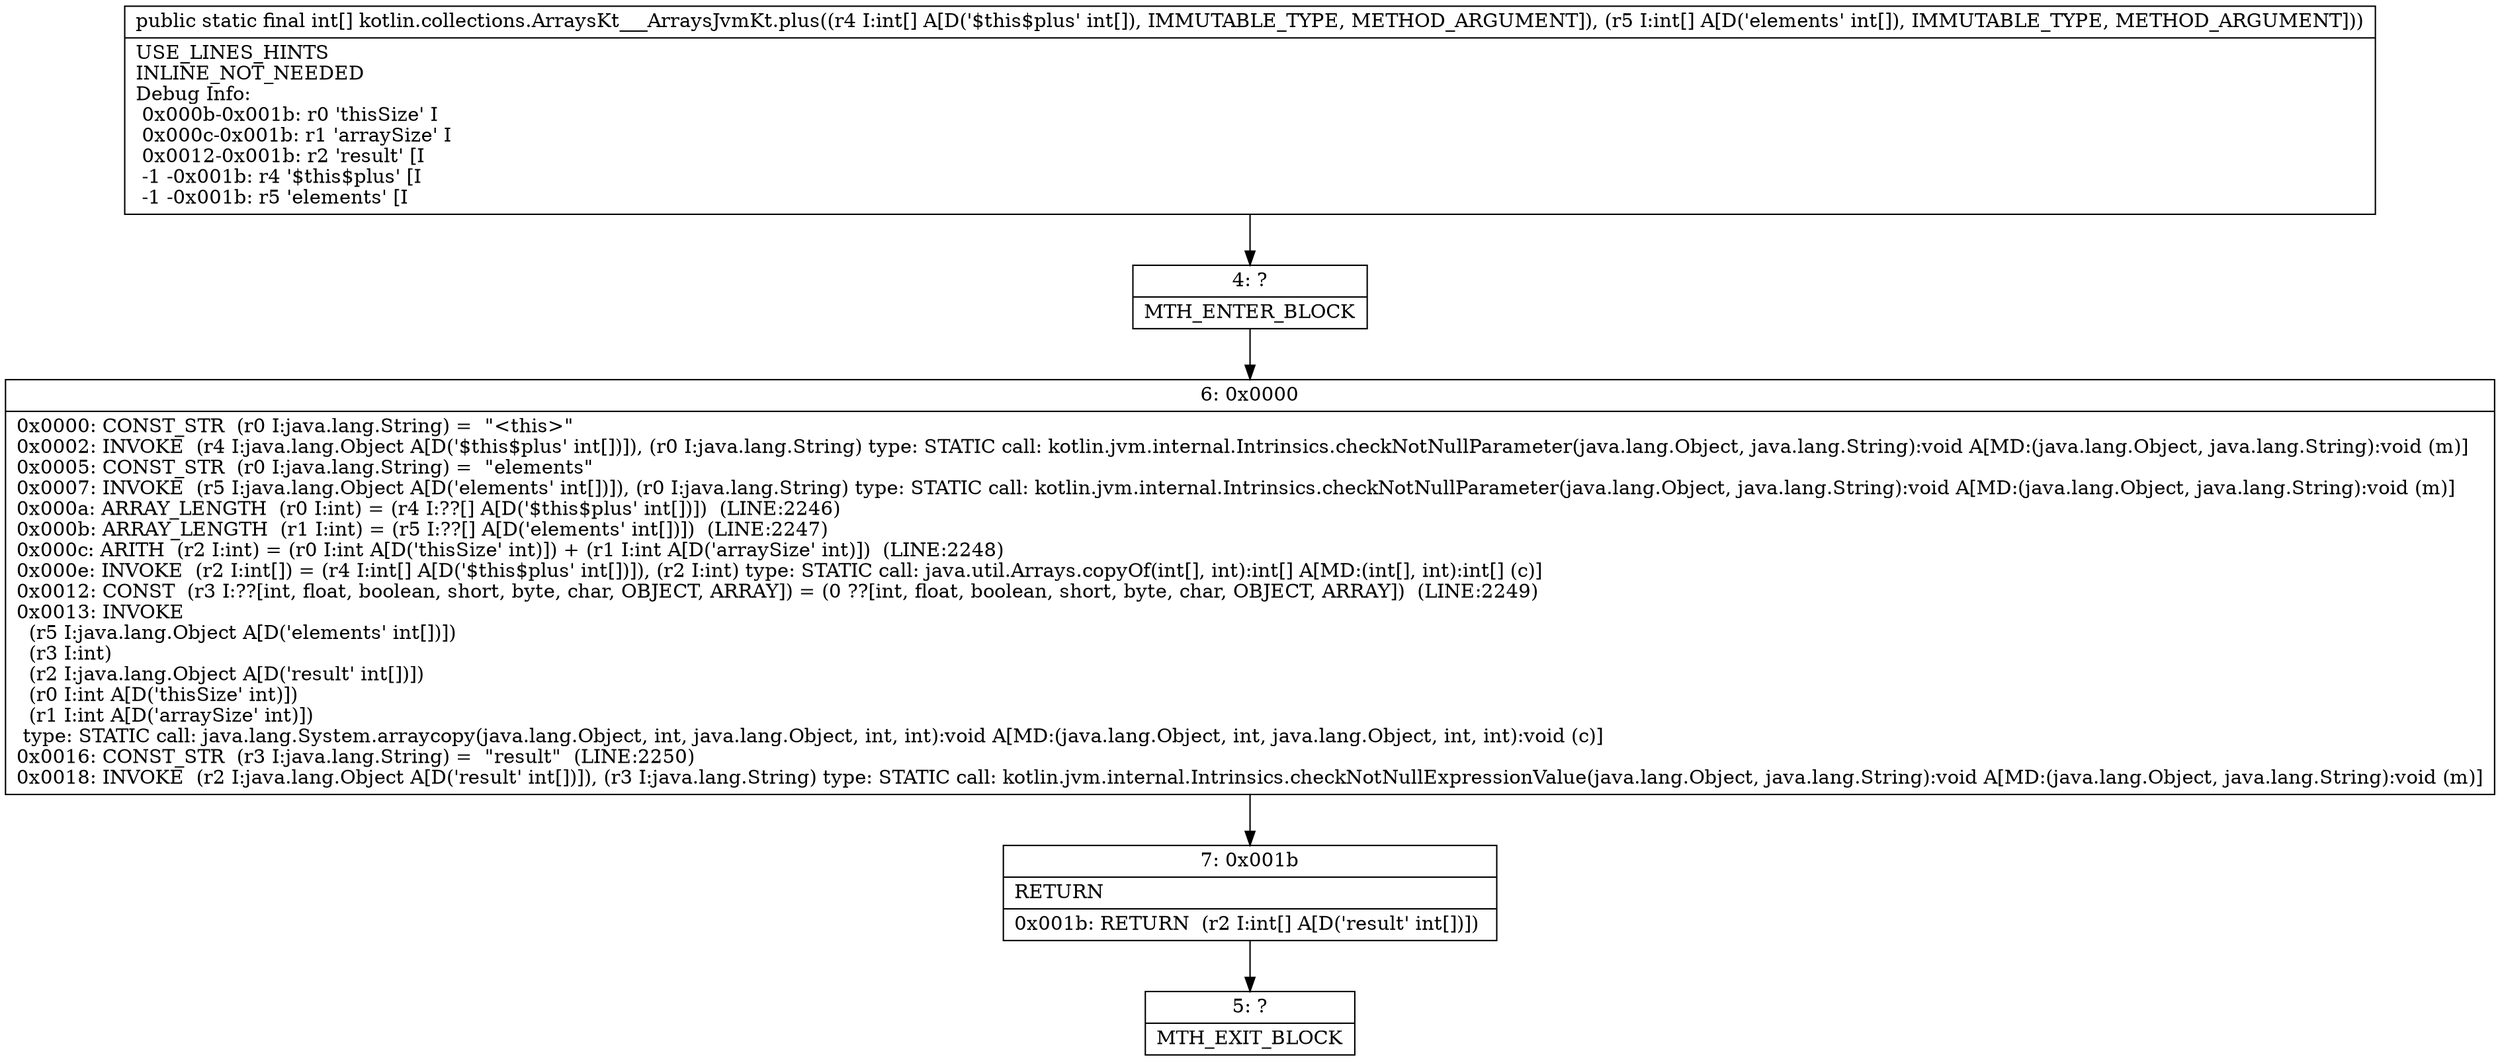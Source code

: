 digraph "CFG forkotlin.collections.ArraysKt___ArraysJvmKt.plus([I[I)[I" {
Node_4 [shape=record,label="{4\:\ ?|MTH_ENTER_BLOCK\l}"];
Node_6 [shape=record,label="{6\:\ 0x0000|0x0000: CONST_STR  (r0 I:java.lang.String) =  \"\<this\>\" \l0x0002: INVOKE  (r4 I:java.lang.Object A[D('$this$plus' int[])]), (r0 I:java.lang.String) type: STATIC call: kotlin.jvm.internal.Intrinsics.checkNotNullParameter(java.lang.Object, java.lang.String):void A[MD:(java.lang.Object, java.lang.String):void (m)]\l0x0005: CONST_STR  (r0 I:java.lang.String) =  \"elements\" \l0x0007: INVOKE  (r5 I:java.lang.Object A[D('elements' int[])]), (r0 I:java.lang.String) type: STATIC call: kotlin.jvm.internal.Intrinsics.checkNotNullParameter(java.lang.Object, java.lang.String):void A[MD:(java.lang.Object, java.lang.String):void (m)]\l0x000a: ARRAY_LENGTH  (r0 I:int) = (r4 I:??[] A[D('$this$plus' int[])])  (LINE:2246)\l0x000b: ARRAY_LENGTH  (r1 I:int) = (r5 I:??[] A[D('elements' int[])])  (LINE:2247)\l0x000c: ARITH  (r2 I:int) = (r0 I:int A[D('thisSize' int)]) + (r1 I:int A[D('arraySize' int)])  (LINE:2248)\l0x000e: INVOKE  (r2 I:int[]) = (r4 I:int[] A[D('$this$plus' int[])]), (r2 I:int) type: STATIC call: java.util.Arrays.copyOf(int[], int):int[] A[MD:(int[], int):int[] (c)]\l0x0012: CONST  (r3 I:??[int, float, boolean, short, byte, char, OBJECT, ARRAY]) = (0 ??[int, float, boolean, short, byte, char, OBJECT, ARRAY])  (LINE:2249)\l0x0013: INVOKE  \l  (r5 I:java.lang.Object A[D('elements' int[])])\l  (r3 I:int)\l  (r2 I:java.lang.Object A[D('result' int[])])\l  (r0 I:int A[D('thisSize' int)])\l  (r1 I:int A[D('arraySize' int)])\l type: STATIC call: java.lang.System.arraycopy(java.lang.Object, int, java.lang.Object, int, int):void A[MD:(java.lang.Object, int, java.lang.Object, int, int):void (c)]\l0x0016: CONST_STR  (r3 I:java.lang.String) =  \"result\"  (LINE:2250)\l0x0018: INVOKE  (r2 I:java.lang.Object A[D('result' int[])]), (r3 I:java.lang.String) type: STATIC call: kotlin.jvm.internal.Intrinsics.checkNotNullExpressionValue(java.lang.Object, java.lang.String):void A[MD:(java.lang.Object, java.lang.String):void (m)]\l}"];
Node_7 [shape=record,label="{7\:\ 0x001b|RETURN\l|0x001b: RETURN  (r2 I:int[] A[D('result' int[])]) \l}"];
Node_5 [shape=record,label="{5\:\ ?|MTH_EXIT_BLOCK\l}"];
MethodNode[shape=record,label="{public static final int[] kotlin.collections.ArraysKt___ArraysJvmKt.plus((r4 I:int[] A[D('$this$plus' int[]), IMMUTABLE_TYPE, METHOD_ARGUMENT]), (r5 I:int[] A[D('elements' int[]), IMMUTABLE_TYPE, METHOD_ARGUMENT]))  | USE_LINES_HINTS\lINLINE_NOT_NEEDED\lDebug Info:\l  0x000b\-0x001b: r0 'thisSize' I\l  0x000c\-0x001b: r1 'arraySize' I\l  0x0012\-0x001b: r2 'result' [I\l  \-1 \-0x001b: r4 '$this$plus' [I\l  \-1 \-0x001b: r5 'elements' [I\l}"];
MethodNode -> Node_4;Node_4 -> Node_6;
Node_6 -> Node_7;
Node_7 -> Node_5;
}

